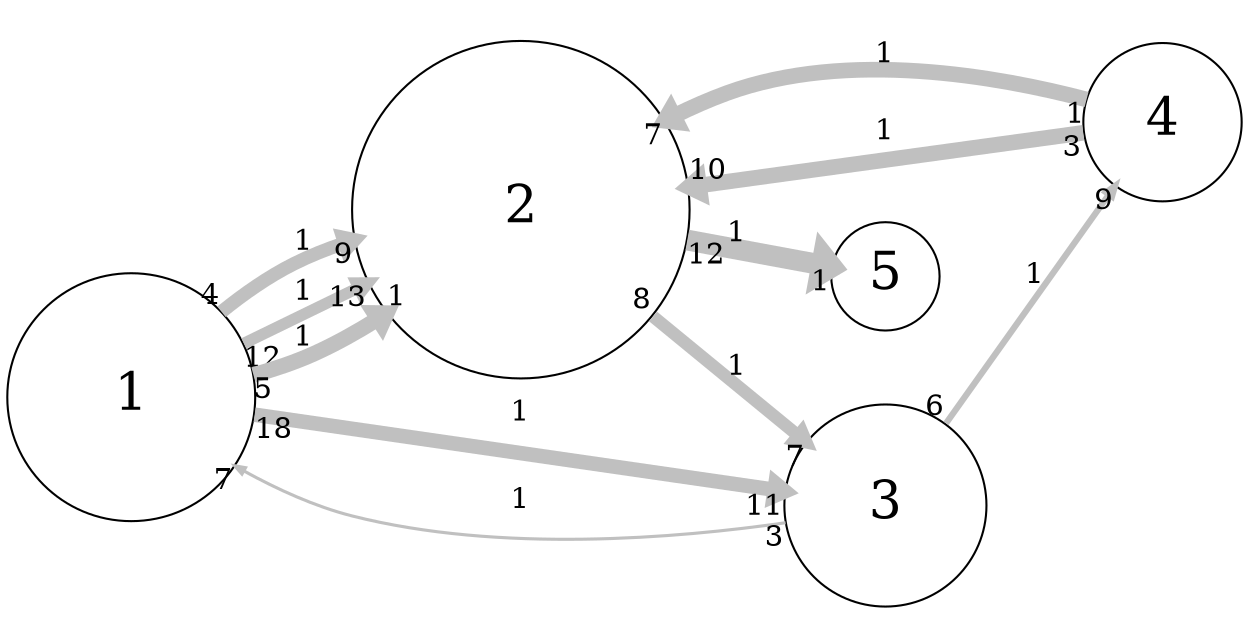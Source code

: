 digraph "" {
	graph [bb="0,0,581.85,291.2",
		overlap=false,
		rankdir=LR,
		ratio=0.5,
		scale=1,
		splines=spline
	];
	node [fontsize=25,
		label="\N",
		shape=circle
	];
	edge [arrowsize=0.5,
		splines=true
	];
	0	[height=1.65,
		label=1,
		pos="59.85,104.43",
		width=1.65];
	1	[height=2.25,
		label=2,
		pos="242.85,197.43",
		width=2.25];
	0 -> 1	[key=0,
		capacity=1,
		color=grey,
		from_pd=3,
		head_lp="159.52,190.69",
		headlabel=9,
		label=1,
		lp="139.85,181.68",
		penwidth=6.5,
		pos="e,162.89,182.44 101.72,146.99 112.31,156.15 124.21,164.99 136.47,171.43 141.51,174.08 146.82,176.46 152.27,178.6",
		pt=8,
		tail_lp="98.344,138.74",
		taillabel=4,
		to_pd=8];
	0 -> 1	[key=1,
		capacity=1,
		color=grey,
		from_pd=11,
		head_lp="163.68,152.48",
		headlabel=13,
		label=1,
		lp="139.85,153.68",
		penwidth=5.5,
		pos="e,170.43,160.73 113.2,131.33 127.99,138.93 144.44,147.38 160.49,155.63",
		pt=10,
		tail_lp="119.95,123.08",
		taillabel=12,
		to_pd=12];
	0 -> 1	[key=2,
		capacity=1,
		color=grey,
		from_pd=4,
		head_lp="176.31,137.95",
		headlabel=1,
		label=1,
		lp="139.85,133.68",
		penwidth=7.5,
		pos="e,179.68,146.2 118.57,115.73 127.03,118.26 135.49,121.3 143.22,124.93 152.24,129.17 161.26,134.28 169.98,139.81",
		pt=6,
		tail_lp="121.95,107.48",
		taillabel=5,
		to_pd=0];
	2	[height=1.35,
		label=3,
		pos="414.85,56.433",
		width=1.35];
	0 -> 2	[key=0,
		capacity=1,
		color=grey,
		from_pd=17,
		head_lp="359.49,54.657",
		headlabel=11,
		label=1,
		lp="242.85,99.683",
		penwidth=7.0,
		pos="e,366.24,62.907 119.14,96.507 184.35,87.64 289.4,73.355 354.89,64.451",
		pt=7,
		tail_lp="125.89,88.257",
		taillabel=18,
		to_pd=10];
	1 -> 2	[key=0,
		capacity=1,
		color=grey,
		from_pd=7,
		head_lp="380.39,78.732",
		headlabel=7,
		label=1,
		lp="344.85,122.68",
		penwidth=6.0,
		pos="e,377.02,86.982 305.7,146.13 326.45,128.92 349.19,110.06 368.44,94.098",
		pt=9,
		tail_lp="302.33,137.88",
		taillabel=8,
		to_pd=6];
	4	[height=0.71693,
		label=5,
		pos="414.85,163.43",
		width=0.71693];
	1 -> 4	[key=0,
		capacity=1,
		color=grey,
		from_pd=11,
		head_lp="385.78,160.12",
		headlabel=1,
		label=1,
		lp="344.85,184.68",
		penwidth=10.0,
		pos="e,389.15,168.37 322.38,181.73 341.46,177.91 360.99,174.01 377.07,170.79",
		pt=1,
		tail_lp="329.13,189.98",
		taillabel=12,
		to_pd=0];
	2 -> 0	[key=0,
		capacity=1,
		color=grey,
		from_pd=2,
		head_lp="106.25,62.961",
		headlabel=7,
		label=1,
		lp="242.85,57.683",
		penwidth=1.5,
		pos="e,109.63,71.211 367.01,47.384 315.76,39.235 231.59,31.034 161.85,48.933 146.08,52.981 130.13,60.063 115.71,67.841",
		pt=18,
		tail_lp="363.64,39.134",
		taillabel=3,
		to_pd=6];
	3	[height=1.05,
		label=4,
		pos="543.85,235.43",
		width=1.05];
	2 -> 3	[key=0,
		capacity=1,
		color=grey,
		from_pd=5,
		head_lp="517.77,196.59",
		headlabel=9,
		label=1,
		lp="484.85,164.68",
		penwidth=3.0,
		pos="e,521.14,204.84 443.72,95.716 465.1,125.85 494.45,167.22 515.66,197.11",
		pt=15,
		tail_lp="440.35,103.97",
		taillabel=6,
		to_pd=8];
	3 -> 1	[key=0,
		capacity=1,
		color=grey,
		from_pd=0,
		head_lp="308.95,247.78",
		headlabel=7,
		label=1,
		lp="414.85,268.68",
		penwidth=7.5,
		pos="e,312.33,239.53 507.67,246.83 494.02,250.7 478.16,254.52 463.45,256.43 420.61,262 409.04,262.36 366.25,256.43 351.63,254.41 336.85,\
249.85 322.86,244.12",
		pt=6,
		tail_lp="504.29,255.08",
		taillabel=1,
		to_pd=6];
	3 -> 1	[key=1,
		capacity=1,
		color=grey,
		from_pd=2,
		head_lp="330.33,215.82",
		headlabel=10,
		label=1,
		lp="414.85,232.68",
		penwidth=7.5,
		pos="e,323.58,207.57 505.95,230.74 463.62,225.36 392.66,216.35 335.24,209.05",
		pt=6,
		tail_lp="502.58,222.49",
		taillabel=3,
		to_pd=9];
}
